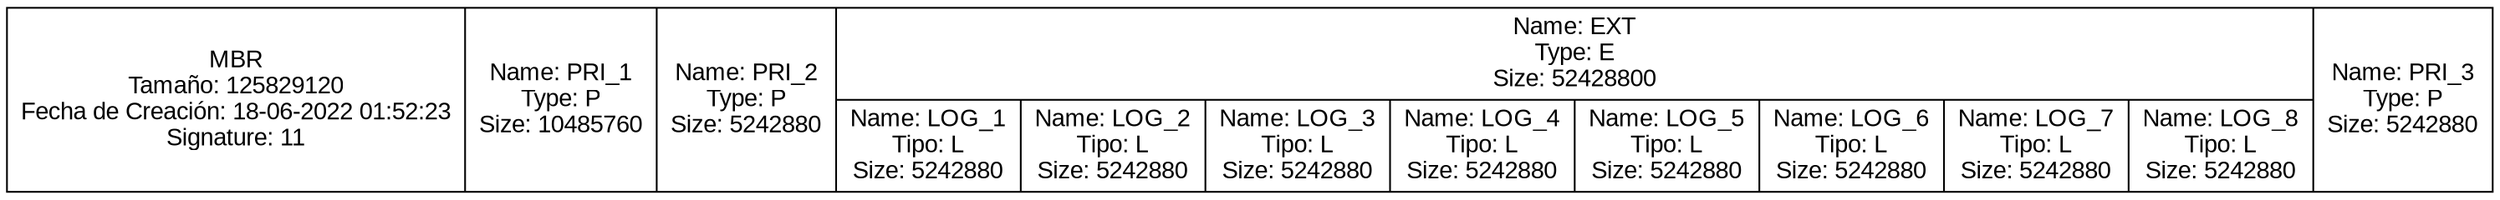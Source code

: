 digraph D {

    node [fontname="Arial"];

    node_A [shape=record label="    MBR\nTamaño: 125829120\nFecha de Creación:  18-06-2022 01:52:23\nSignature: 11|Name: PRI_1\nType: P\nSize: 10485760\n|Name: PRI_2\nType: P\nSize: 5242880\n|{Name: EXT\nType: E\nSize: 52428800\n|{Name: LOG_1\nTipo: L\nSize: 5242880\n|Name: LOG_2\nTipo: L\nSize: 5242880\n|Name: LOG_3\nTipo: L\nSize: 5242880\n|Name: LOG_4\nTipo: L\nSize: 5242880\n|Name: LOG_5\nTipo: L\nSize: 5242880\n|Name: LOG_6\nTipo: L\nSize: 5242880\n|Name: LOG_7\nTipo: L\nSize: 5242880\n|Name: LOG_8\nTipo: L\nSize: 5242880\n}}|Name: PRI_3\nType: P\nSize: 5242880\n"];

}